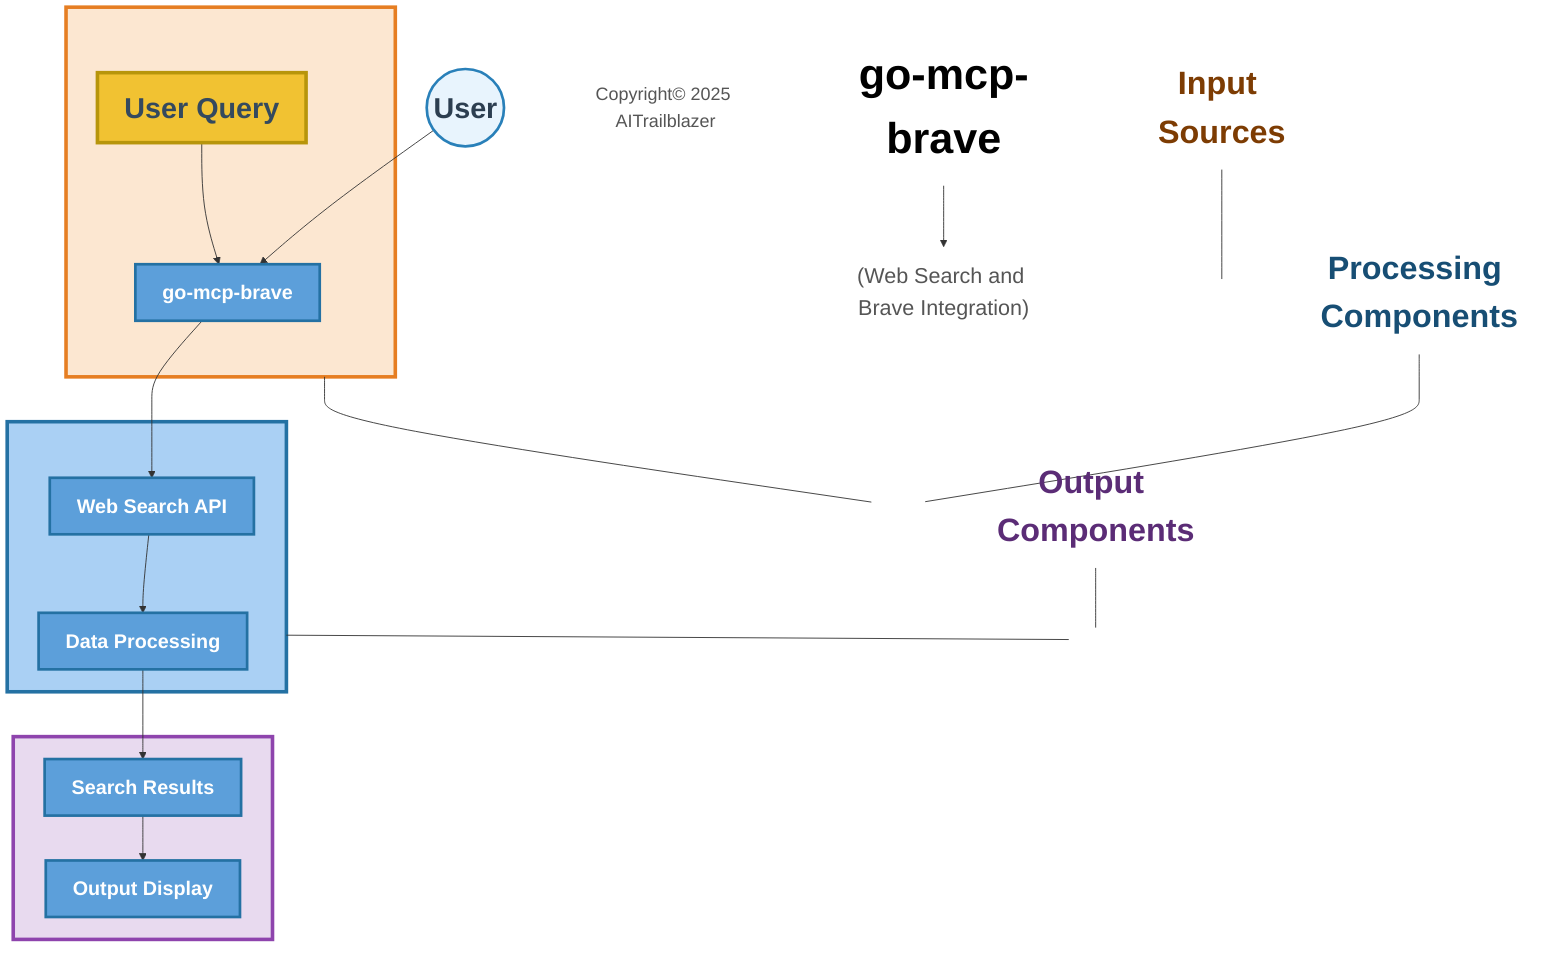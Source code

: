 flowchart TD
    %% Main Title
    Title["go-mcp-brave"]:::mainTitle
    Subtitle["(Web Search and Brave Integration)"]:::subtitle
    Title --> Subtitle

    %% Client Layer
    User((User)):::userNode --> BraveApp["go-mcp-brave"]:::largeText

    %% Labels for subgraphs - placed outside and above
    InputLabel["Input Sources"]:::subgraphLabel
    ProcessingLabel["Processing Components"]:::subgraphLabel
    OutputLabel["Output Components"]:::subgraphLabel

    %% Add spacing between subgraphs
    InputSpacer[ ]:::spacer
    ProcessingSpacer[ ]:::spacer
    OutputSpacer[ ]:::spacer

    %% Input Sources - with explicit label above
    InputLabel --- InputSpacer
    subgraph InputSources[" "]
        direction LR
        UserQuery["User Query"]:::largeText
        UserQuery --> BraveApp
    end

    %% Processing Components - with explicit label above
    InputSources --- ProcessingSpacer
    ProcessingLabel --- ProcessingSpacer
    subgraph ProcessingComponents[" "]
        direction LR
        BraveApp --> WebSearch["Web Search API"]:::largeText
        WebSearch --> DataProcessing["Data Processing"]:::largeText
    end

    %% Output Components - with explicit label above
    ProcessingComponents --- OutputSpacer
    OutputLabel --- OutputSpacer
    subgraph OutputComponents[" "]
        direction LR
        DataProcessing --> SearchResults["Search Results"]:::largeText
        SearchResults --> OutputDisplay["Output Display"]:::largeText
    end

    %% Footer
    Footer["Copyright© 2025 AITrailblazer"]:::footer

    %% Enhanced styling with much larger text and better spacing
    classDef default font-size:22px;
    classDef mainTitle fill:none,stroke:none,color:#000000,font-weight:bold,font-size:48px;
    classDef subtitle fill:none,stroke:none,color:#555555,font-weight:normal,font-size:24px;
    classDef footer fill:none,stroke:none,color:#555555,font-weight:normal,font-size:20px;
    classDef userNode fill:#E8F4FD,stroke:#2980B9,stroke-width:3px,color:#2C3E50,font-weight:bold,font-size:32px;
    classDef applicationLayer fill:#5C9FDA,stroke:#2471A3,stroke-width:3px,color:white,font-weight:bold,font-size:22px;
    classDef dataStores fill:#F1C232,stroke:#B7950B,stroke-width:4px,color:#34495E,font-weight:bold,font-size:32px;
    classDef integrationLayer fill:#D7BDE2,stroke:#8E44AD,stroke-width:3px,color:#34495E,font-weight:bold,font-size:22px;
    classDef webFrontend fill:#F5CBA7,stroke:#E67E22,stroke-width:3px,color:#34495E,font-weight:bold,font-size:22px;
    classDef mcpServer fill:#FFD6A5,stroke:#FF8C00,stroke-width:3px,color:#34495E,font-weight:bold,font-size:22px;
    classDef externalComponents fill:#A2D9CE,stroke:#16A085,stroke-width:3px,color:#34495E,font-weight:bold,font-size:22px;
    classDef orchestration fill:#FADBD8,stroke:#E74C3C,stroke-width:3px,color:#34495E,font-weight:bold,font-size:22px;
    classDef spacer fill:none,stroke:none,color:none;
    classDef subgraphLabel fill:none,stroke:none,color:#333333,font-weight:bold,font-size:36px;
    classDef largeText fill:#F5CBA7,stroke:#E67E22,stroke-width:3px,color:#34495E,font-weight:bold,font-size:32px;

    %% Apply styles to nodes - make nodes larger with padding
    class Title mainTitle
    class Subtitle subtitle
    class Footer footer
    class BraveApp,WebSearch,DataProcessing,SearchResults,OutputDisplay applicationLayer
    class UserQuery dataStores
    class InputSpacer,ProcessingSpacer,OutputSpacer spacer
    class InputLabel,ProcessingLabel,OutputLabel subgraphLabel

    %% Style subgraphs - much larger text, stronger borders and more padding
    style InputSources fill:#FCE7D1,stroke:#E67E22,stroke-width:4px,padding:40px
    style ProcessingComponents fill:#AAD0F4,stroke:#2471A3,stroke-width:4px,padding:40px
    style OutputComponents fill:#E8DAEF,stroke:#8E44AD,stroke-width:4px,padding:40px

    %% Color coordinating labels with their subgraphs
    style InputLabel color:#7D3C03
    style ProcessingLabel color:#174E74
    style OutputLabel color:#5B2C76

    %% Make all nodes larger with padding
    style User padding:20px,margin:30px
    style BraveApp padding:20px,margin:30px
    style WebSearch padding:20px,margin:25px
    style DataProcessing padding:20px,margin:25px
    style SearchResults padding:20px,margin:25px
    style OutputDisplay padding:20px,margin:25px